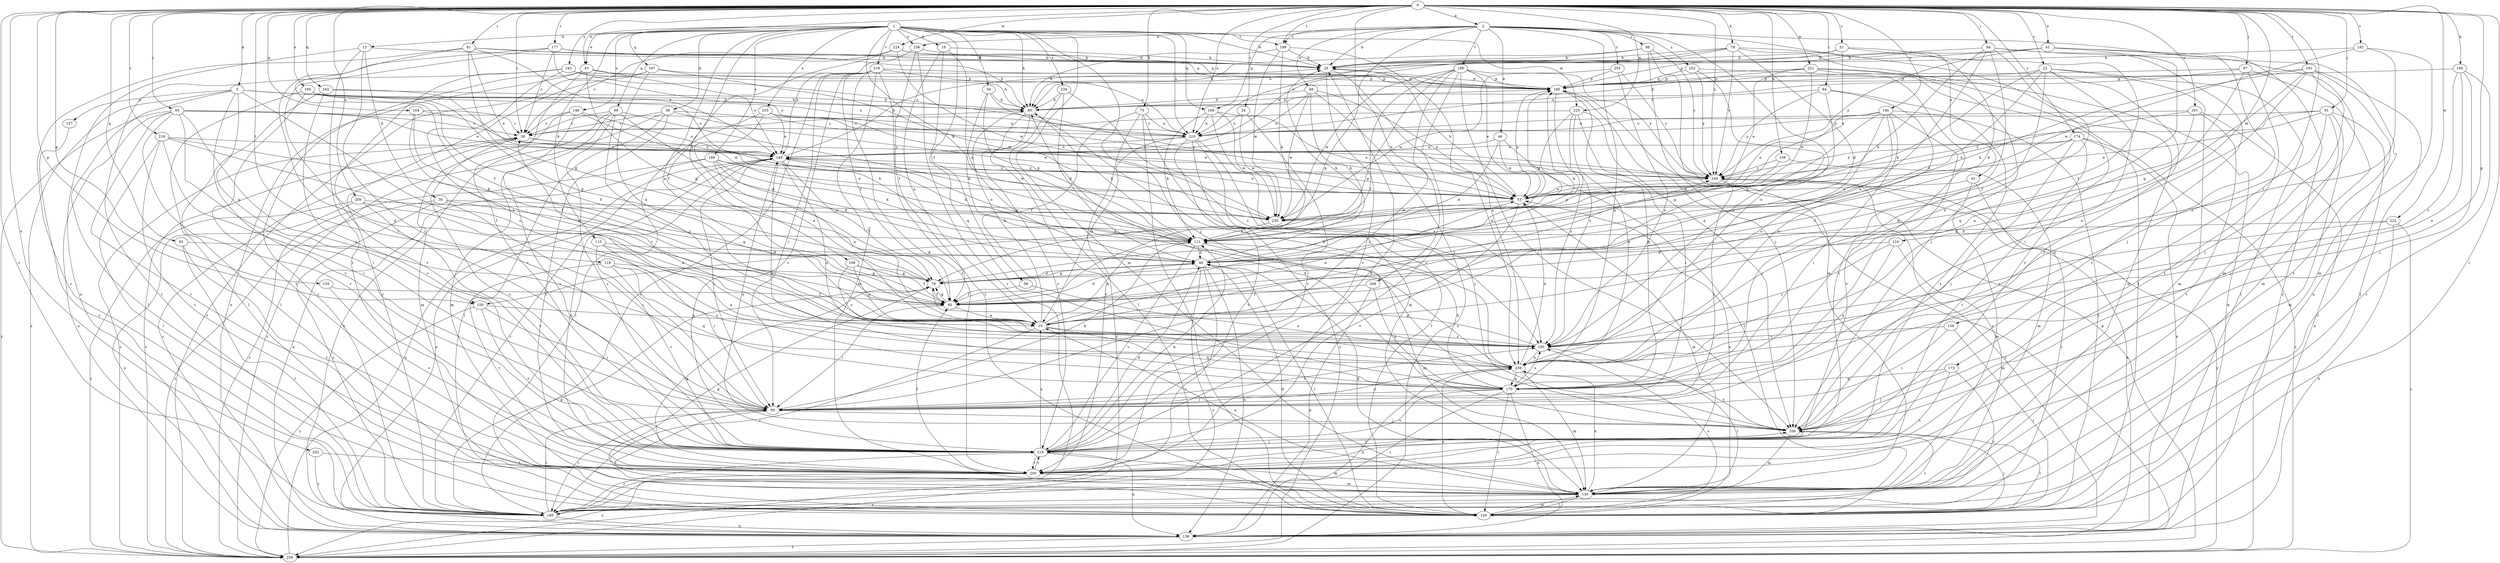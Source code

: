 strict digraph  {
0;
1;
2;
5;
10;
13;
16;
20;
21;
22;
24;
30;
38;
39;
40;
41;
43;
45;
46;
48;
51;
54;
58;
60;
61;
69;
70;
75;
78;
80;
81;
84;
88;
90;
91;
93;
94;
97;
100;
106;
108;
109;
110;
111;
118;
120;
124;
130;
137;
139;
146;
148;
149;
155;
156;
159;
160;
162;
164;
167;
169;
170;
172;
174;
177;
180;
184;
189;
190;
191;
192;
198;
199;
200;
201;
202;
206;
209;
210;
216;
218;
219;
221;
222;
224;
225;
230;
234;
235;
238;
239;
243;
249;
252;
255;
259;
0 -> 2  [label=a];
0 -> 5  [label=a];
0 -> 21  [label=c];
0 -> 22  [label=c];
0 -> 24  [label=c];
0 -> 30  [label=c];
0 -> 41  [label=e];
0 -> 43  [label=e];
0 -> 61  [label=g];
0 -> 75  [label=h];
0 -> 78  [label=h];
0 -> 81  [label=i];
0 -> 84  [label=i];
0 -> 91  [label=j];
0 -> 93  [label=j];
0 -> 94  [label=j];
0 -> 97  [label=j];
0 -> 106  [label=k];
0 -> 108  [label=k];
0 -> 118  [label=l];
0 -> 120  [label=l];
0 -> 124  [label=m];
0 -> 146  [label=o];
0 -> 155  [label=p];
0 -> 156  [label=p];
0 -> 159  [label=p];
0 -> 162  [label=q];
0 -> 164  [label=q];
0 -> 172  [label=r];
0 -> 174  [label=r];
0 -> 177  [label=r];
0 -> 180  [label=r];
0 -> 184  [label=s];
0 -> 191  [label=t];
0 -> 192  [label=t];
0 -> 198  [label=t];
0 -> 201  [label=u];
0 -> 202  [label=u];
0 -> 206  [label=u];
0 -> 209  [label=u];
0 -> 210  [label=u];
0 -> 216  [label=v];
0 -> 221  [label=w];
0 -> 222  [label=w];
0 -> 224  [label=w];
0 -> 225  [label=w];
0 -> 243  [label=y];
0 -> 249  [label=y];
1 -> 10  [label=a];
1 -> 13  [label=b];
1 -> 16  [label=b];
1 -> 20  [label=b];
1 -> 38  [label=d];
1 -> 43  [label=e];
1 -> 54  [label=f];
1 -> 58  [label=f];
1 -> 69  [label=g];
1 -> 80  [label=h];
1 -> 100  [label=j];
1 -> 109  [label=k];
1 -> 110  [label=k];
1 -> 111  [label=k];
1 -> 130  [label=m];
1 -> 148  [label=o];
1 -> 167  [label=q];
1 -> 169  [label=q];
1 -> 189  [label=s];
1 -> 198  [label=t];
1 -> 210  [label=u];
1 -> 218  [label=v];
1 -> 225  [label=w];
1 -> 234  [label=x];
1 -> 235  [label=x];
1 -> 238  [label=x];
2 -> 20  [label=b];
2 -> 45  [label=e];
2 -> 46  [label=e];
2 -> 48  [label=e];
2 -> 88  [label=i];
2 -> 159  [label=p];
2 -> 169  [label=q];
2 -> 170  [label=q];
2 -> 198  [label=t];
2 -> 199  [label=t];
2 -> 238  [label=x];
2 -> 239  [label=x];
2 -> 252  [label=z];
2 -> 255  [label=z];
2 -> 259  [label=z];
5 -> 80  [label=h];
5 -> 120  [label=l];
5 -> 137  [label=n];
5 -> 149  [label=o];
5 -> 159  [label=p];
5 -> 190  [label=s];
5 -> 219  [label=v];
5 -> 259  [label=z];
10 -> 51  [label=e];
10 -> 80  [label=h];
10 -> 111  [label=k];
10 -> 170  [label=q];
10 -> 180  [label=r];
10 -> 190  [label=s];
10 -> 249  [label=y];
13 -> 20  [label=b];
13 -> 39  [label=d];
13 -> 90  [label=i];
13 -> 139  [label=n];
13 -> 200  [label=t];
16 -> 10  [label=a];
16 -> 20  [label=b];
16 -> 40  [label=d];
16 -> 170  [label=q];
20 -> 160  [label=p];
20 -> 219  [label=v];
20 -> 239  [label=x];
21 -> 20  [label=b];
21 -> 40  [label=d];
21 -> 51  [label=e];
21 -> 60  [label=f];
21 -> 160  [label=p];
22 -> 40  [label=d];
22 -> 60  [label=f];
22 -> 90  [label=i];
22 -> 100  [label=j];
22 -> 111  [label=k];
22 -> 120  [label=l];
22 -> 130  [label=m];
22 -> 160  [label=p];
24 -> 210  [label=u];
24 -> 219  [label=v];
24 -> 230  [label=w];
30 -> 149  [label=o];
30 -> 230  [label=w];
30 -> 259  [label=z];
38 -> 30  [label=c];
38 -> 51  [label=e];
38 -> 120  [label=l];
38 -> 200  [label=t];
38 -> 249  [label=y];
38 -> 259  [label=z];
39 -> 70  [label=g];
39 -> 90  [label=i];
39 -> 180  [label=r];
39 -> 230  [label=w];
39 -> 259  [label=z];
40 -> 20  [label=b];
40 -> 70  [label=g];
40 -> 120  [label=l];
40 -> 139  [label=n];
40 -> 180  [label=r];
40 -> 259  [label=z];
41 -> 20  [label=b];
41 -> 80  [label=h];
41 -> 100  [label=j];
41 -> 130  [label=m];
41 -> 170  [label=q];
41 -> 249  [label=y];
43 -> 70  [label=g];
43 -> 139  [label=n];
43 -> 149  [label=o];
43 -> 160  [label=p];
43 -> 180  [label=r];
43 -> 219  [label=v];
45 -> 51  [label=e];
45 -> 130  [label=m];
45 -> 180  [label=r];
46 -> 40  [label=d];
46 -> 51  [label=e];
46 -> 120  [label=l];
46 -> 149  [label=o];
48 -> 51  [label=e];
48 -> 80  [label=h];
48 -> 111  [label=k];
48 -> 149  [label=o];
48 -> 230  [label=w];
48 -> 259  [label=z];
51 -> 20  [label=b];
51 -> 130  [label=m];
51 -> 149  [label=o];
51 -> 160  [label=p];
51 -> 219  [label=v];
51 -> 230  [label=w];
54 -> 51  [label=e];
54 -> 80  [label=h];
54 -> 111  [label=k];
54 -> 239  [label=x];
58 -> 60  [label=f];
58 -> 239  [label=x];
60 -> 10  [label=a];
60 -> 40  [label=d];
60 -> 70  [label=g];
60 -> 90  [label=i];
60 -> 160  [label=p];
61 -> 40  [label=d];
61 -> 180  [label=r];
61 -> 200  [label=t];
69 -> 30  [label=c];
69 -> 40  [label=d];
69 -> 111  [label=k];
69 -> 130  [label=m];
69 -> 139  [label=n];
69 -> 190  [label=s];
69 -> 219  [label=v];
70 -> 40  [label=d];
70 -> 60  [label=f];
75 -> 60  [label=f];
75 -> 120  [label=l];
75 -> 130  [label=m];
75 -> 210  [label=u];
75 -> 259  [label=z];
78 -> 20  [label=b];
78 -> 40  [label=d];
78 -> 100  [label=j];
78 -> 120  [label=l];
78 -> 149  [label=o];
78 -> 210  [label=u];
78 -> 249  [label=y];
80 -> 30  [label=c];
80 -> 111  [label=k];
80 -> 200  [label=t];
80 -> 219  [label=v];
81 -> 20  [label=b];
81 -> 51  [label=e];
81 -> 60  [label=f];
81 -> 70  [label=g];
81 -> 80  [label=h];
81 -> 149  [label=o];
81 -> 180  [label=r];
84 -> 70  [label=g];
84 -> 80  [label=h];
84 -> 200  [label=t];
84 -> 239  [label=x];
84 -> 249  [label=y];
88 -> 20  [label=b];
88 -> 80  [label=h];
88 -> 100  [label=j];
88 -> 130  [label=m];
88 -> 249  [label=y];
90 -> 100  [label=j];
90 -> 111  [label=k];
90 -> 120  [label=l];
90 -> 180  [label=r];
90 -> 190  [label=s];
90 -> 239  [label=x];
91 -> 51  [label=e];
91 -> 100  [label=j];
91 -> 130  [label=m];
91 -> 170  [label=q];
91 -> 180  [label=r];
91 -> 210  [label=u];
91 -> 249  [label=y];
93 -> 30  [label=c];
93 -> 90  [label=i];
93 -> 139  [label=n];
93 -> 149  [label=o];
93 -> 200  [label=t];
93 -> 210  [label=u];
93 -> 219  [label=v];
93 -> 239  [label=x];
93 -> 259  [label=z];
94 -> 10  [label=a];
94 -> 20  [label=b];
94 -> 111  [label=k];
94 -> 139  [label=n];
94 -> 170  [label=q];
94 -> 200  [label=t];
94 -> 239  [label=x];
97 -> 130  [label=m];
97 -> 160  [label=p];
97 -> 170  [label=q];
97 -> 200  [label=t];
97 -> 210  [label=u];
100 -> 80  [label=h];
100 -> 120  [label=l];
100 -> 130  [label=m];
100 -> 149  [label=o];
100 -> 180  [label=r];
100 -> 219  [label=v];
100 -> 239  [label=x];
106 -> 100  [label=j];
106 -> 160  [label=p];
106 -> 180  [label=r];
106 -> 190  [label=s];
106 -> 239  [label=x];
108 -> 130  [label=m];
108 -> 230  [label=w];
108 -> 249  [label=y];
109 -> 10  [label=a];
109 -> 60  [label=f];
109 -> 70  [label=g];
109 -> 190  [label=s];
110 -> 40  [label=d];
110 -> 90  [label=i];
110 -> 219  [label=v];
110 -> 239  [label=x];
111 -> 40  [label=d];
111 -> 130  [label=m];
111 -> 149  [label=o];
111 -> 160  [label=p];
111 -> 219  [label=v];
118 -> 70  [label=g];
118 -> 90  [label=i];
118 -> 170  [label=q];
118 -> 200  [label=t];
118 -> 239  [label=x];
120 -> 40  [label=d];
120 -> 100  [label=j];
120 -> 130  [label=m];
120 -> 190  [label=s];
120 -> 239  [label=x];
124 -> 40  [label=d];
124 -> 130  [label=m];
124 -> 170  [label=q];
124 -> 190  [label=s];
130 -> 10  [label=a];
130 -> 40  [label=d];
130 -> 51  [label=e];
130 -> 70  [label=g];
130 -> 120  [label=l];
130 -> 180  [label=r];
130 -> 239  [label=x];
137 -> 180  [label=r];
139 -> 30  [label=c];
139 -> 149  [label=o];
139 -> 249  [label=y];
139 -> 259  [label=z];
146 -> 10  [label=a];
146 -> 51  [label=e];
146 -> 70  [label=g];
146 -> 90  [label=i];
146 -> 120  [label=l];
146 -> 190  [label=s];
146 -> 210  [label=u];
146 -> 219  [label=v];
148 -> 30  [label=c];
148 -> 111  [label=k];
148 -> 130  [label=m];
148 -> 149  [label=o];
148 -> 219  [label=v];
149 -> 20  [label=b];
149 -> 60  [label=f];
149 -> 90  [label=i];
149 -> 111  [label=k];
149 -> 170  [label=q];
149 -> 180  [label=r];
149 -> 239  [label=x];
149 -> 249  [label=y];
155 -> 60  [label=f];
155 -> 219  [label=v];
156 -> 90  [label=i];
156 -> 120  [label=l];
156 -> 190  [label=s];
159 -> 10  [label=a];
159 -> 90  [label=i];
159 -> 219  [label=v];
159 -> 259  [label=z];
160 -> 80  [label=h];
160 -> 170  [label=q];
160 -> 190  [label=s];
160 -> 259  [label=z];
162 -> 80  [label=h];
162 -> 120  [label=l];
162 -> 219  [label=v];
162 -> 230  [label=w];
164 -> 10  [label=a];
164 -> 30  [label=c];
164 -> 60  [label=f];
164 -> 249  [label=y];
167 -> 10  [label=a];
167 -> 160  [label=p];
167 -> 180  [label=r];
167 -> 230  [label=w];
167 -> 259  [label=z];
169 -> 51  [label=e];
169 -> 111  [label=k];
169 -> 190  [label=s];
169 -> 210  [label=u];
169 -> 230  [label=w];
170 -> 90  [label=i];
170 -> 111  [label=k];
170 -> 120  [label=l];
170 -> 139  [label=n];
170 -> 180  [label=r];
170 -> 190  [label=s];
170 -> 219  [label=v];
172 -> 100  [label=j];
172 -> 170  [label=q];
172 -> 180  [label=r];
172 -> 200  [label=t];
174 -> 60  [label=f];
174 -> 100  [label=j];
174 -> 139  [label=n];
174 -> 149  [label=o];
174 -> 200  [label=t];
174 -> 249  [label=y];
174 -> 259  [label=z];
177 -> 20  [label=b];
177 -> 30  [label=c];
177 -> 90  [label=i];
177 -> 160  [label=p];
177 -> 170  [label=q];
177 -> 249  [label=y];
180 -> 70  [label=g];
180 -> 90  [label=i];
180 -> 139  [label=n];
184 -> 60  [label=f];
184 -> 70  [label=g];
184 -> 80  [label=h];
184 -> 120  [label=l];
184 -> 200  [label=t];
184 -> 210  [label=u];
189 -> 10  [label=a];
189 -> 40  [label=d];
189 -> 51  [label=e];
189 -> 111  [label=k];
189 -> 139  [label=n];
189 -> 249  [label=y];
189 -> 259  [label=z];
190 -> 30  [label=c];
190 -> 70  [label=g];
190 -> 120  [label=l];
190 -> 239  [label=x];
191 -> 70  [label=g];
191 -> 100  [label=j];
191 -> 111  [label=k];
191 -> 120  [label=l];
191 -> 160  [label=p];
191 -> 200  [label=t];
191 -> 239  [label=x];
192 -> 20  [label=b];
192 -> 130  [label=m];
192 -> 230  [label=w];
192 -> 239  [label=x];
198 -> 20  [label=b];
198 -> 80  [label=h];
198 -> 111  [label=k];
198 -> 230  [label=w];
198 -> 239  [label=x];
199 -> 51  [label=e];
199 -> 60  [label=f];
199 -> 70  [label=g];
199 -> 90  [label=i];
199 -> 100  [label=j];
199 -> 160  [label=p];
199 -> 219  [label=v];
199 -> 230  [label=w];
199 -> 249  [label=y];
200 -> 20  [label=b];
200 -> 60  [label=f];
200 -> 70  [label=g];
200 -> 130  [label=m];
200 -> 149  [label=o];
200 -> 219  [label=v];
200 -> 259  [label=z];
201 -> 10  [label=a];
201 -> 51  [label=e];
201 -> 139  [label=n];
201 -> 200  [label=t];
201 -> 210  [label=u];
202 -> 180  [label=r];
202 -> 200  [label=t];
206 -> 60  [label=f];
206 -> 139  [label=n];
206 -> 170  [label=q];
209 -> 10  [label=a];
209 -> 139  [label=n];
209 -> 219  [label=v];
209 -> 230  [label=w];
209 -> 259  [label=z];
210 -> 10  [label=a];
210 -> 100  [label=j];
210 -> 120  [label=l];
210 -> 149  [label=o];
210 -> 200  [label=t];
210 -> 259  [label=z];
216 -> 60  [label=f];
216 -> 90  [label=i];
216 -> 111  [label=k];
216 -> 120  [label=l];
216 -> 149  [label=o];
216 -> 200  [label=t];
218 -> 60  [label=f];
218 -> 90  [label=i];
218 -> 120  [label=l];
218 -> 130  [label=m];
218 -> 160  [label=p];
218 -> 180  [label=r];
218 -> 200  [label=t];
218 -> 210  [label=u];
218 -> 219  [label=v];
219 -> 10  [label=a];
219 -> 30  [label=c];
219 -> 40  [label=d];
219 -> 100  [label=j];
219 -> 111  [label=k];
219 -> 130  [label=m];
219 -> 139  [label=n];
219 -> 180  [label=r];
219 -> 200  [label=t];
221 -> 51  [label=e];
221 -> 80  [label=h];
221 -> 130  [label=m];
221 -> 139  [label=n];
221 -> 160  [label=p];
221 -> 219  [label=v];
221 -> 230  [label=w];
222 -> 111  [label=k];
222 -> 139  [label=n];
222 -> 190  [label=s];
222 -> 259  [label=z];
224 -> 20  [label=b];
224 -> 30  [label=c];
224 -> 60  [label=f];
224 -> 160  [label=p];
224 -> 230  [label=w];
225 -> 30  [label=c];
225 -> 90  [label=i];
225 -> 100  [label=j];
225 -> 111  [label=k];
225 -> 190  [label=s];
225 -> 239  [label=x];
230 -> 111  [label=k];
234 -> 40  [label=d];
234 -> 80  [label=h];
234 -> 120  [label=l];
234 -> 190  [label=s];
235 -> 10  [label=a];
235 -> 51  [label=e];
235 -> 120  [label=l];
235 -> 149  [label=o];
235 -> 210  [label=u];
238 -> 20  [label=b];
238 -> 60  [label=f];
238 -> 149  [label=o];
238 -> 180  [label=r];
239 -> 51  [label=e];
239 -> 80  [label=h];
239 -> 130  [label=m];
239 -> 139  [label=n];
239 -> 170  [label=q];
243 -> 80  [label=h];
243 -> 160  [label=p];
243 -> 180  [label=r];
243 -> 190  [label=s];
243 -> 210  [label=u];
243 -> 219  [label=v];
249 -> 51  [label=e];
249 -> 90  [label=i];
249 -> 139  [label=n];
252 -> 160  [label=p];
252 -> 190  [label=s];
252 -> 200  [label=t];
252 -> 249  [label=y];
255 -> 160  [label=p];
255 -> 190  [label=s];
255 -> 230  [label=w];
255 -> 249  [label=y];
259 -> 30  [label=c];
259 -> 149  [label=o];
259 -> 160  [label=p];
259 -> 249  [label=y];
}
